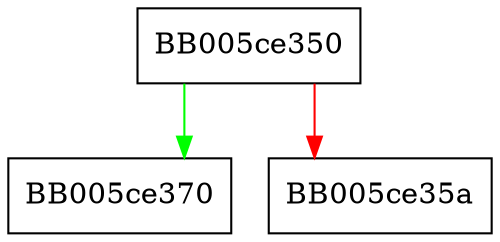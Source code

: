 digraph EVP_MAC_gettable_params {
  node [shape="box"];
  graph [splines=ortho];
  BB005ce350 -> BB005ce370 [color="green"];
  BB005ce350 -> BB005ce35a [color="red"];
}